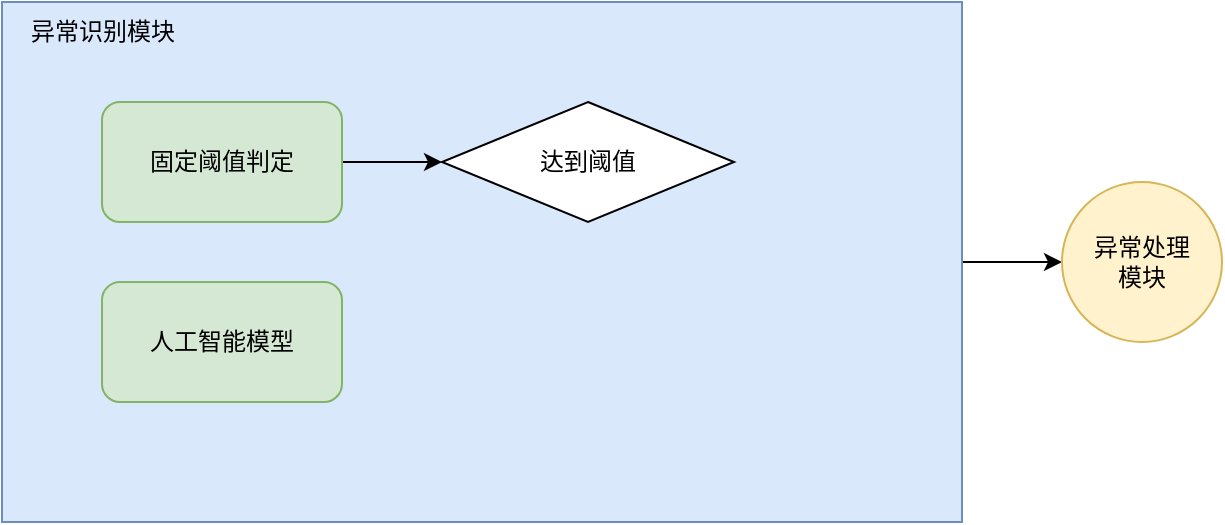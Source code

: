 <mxfile version="21.6.9" type="github">
  <diagram name="第 1 页" id="LRrK8q9nF8ti5cJ7bYyI">
    <mxGraphModel dx="1379" dy="751" grid="1" gridSize="10" guides="1" tooltips="1" connect="1" arrows="1" fold="1" page="1" pageScale="1" pageWidth="827" pageHeight="1169" math="0" shadow="0">
      <root>
        <mxCell id="0" />
        <mxCell id="1" parent="0" />
        <mxCell id="LIGtGQY2OONI2HFJMOh--8" style="edgeStyle=orthogonalEdgeStyle;rounded=0;orthogonalLoop=1;jettySize=auto;html=1;exitX=1;exitY=0.5;exitDx=0;exitDy=0;entryX=0;entryY=0.5;entryDx=0;entryDy=0;" edge="1" parent="1" source="LIGtGQY2OONI2HFJMOh--1" target="LIGtGQY2OONI2HFJMOh--7">
          <mxGeometry relative="1" as="geometry" />
        </mxCell>
        <mxCell id="LIGtGQY2OONI2HFJMOh--1" value="" style="rounded=0;whiteSpace=wrap;html=1;fillColor=#dae8fc;strokeColor=#6c8ebf;" vertex="1" parent="1">
          <mxGeometry x="90" y="290" width="480" height="260" as="geometry" />
        </mxCell>
        <mxCell id="LIGtGQY2OONI2HFJMOh--2" value="异常识别模块" style="text;html=1;align=center;verticalAlign=middle;resizable=0;points=[];autosize=1;strokeColor=none;fillColor=none;" vertex="1" parent="1">
          <mxGeometry x="90" y="290" width="100" height="30" as="geometry" />
        </mxCell>
        <mxCell id="LIGtGQY2OONI2HFJMOh--6" style="edgeStyle=orthogonalEdgeStyle;rounded=0;orthogonalLoop=1;jettySize=auto;html=1;exitX=1;exitY=0.5;exitDx=0;exitDy=0;entryX=0;entryY=0.5;entryDx=0;entryDy=0;" edge="1" parent="1" source="LIGtGQY2OONI2HFJMOh--3" target="LIGtGQY2OONI2HFJMOh--5">
          <mxGeometry relative="1" as="geometry" />
        </mxCell>
        <mxCell id="LIGtGQY2OONI2HFJMOh--3" value="固定阈值判定" style="rounded=1;whiteSpace=wrap;html=1;fillColor=#d5e8d4;strokeColor=#82b366;" vertex="1" parent="1">
          <mxGeometry x="140" y="340" width="120" height="60" as="geometry" />
        </mxCell>
        <mxCell id="LIGtGQY2OONI2HFJMOh--4" value="人工智能模型" style="rounded=1;whiteSpace=wrap;html=1;fillColor=#d5e8d4;strokeColor=#82b366;" vertex="1" parent="1">
          <mxGeometry x="140" y="430" width="120" height="60" as="geometry" />
        </mxCell>
        <mxCell id="LIGtGQY2OONI2HFJMOh--5" value="达到阈值" style="rhombus;whiteSpace=wrap;html=1;" vertex="1" parent="1">
          <mxGeometry x="310" y="340" width="146" height="60" as="geometry" />
        </mxCell>
        <mxCell id="LIGtGQY2OONI2HFJMOh--7" value="异常处理&lt;br&gt;模块" style="ellipse;whiteSpace=wrap;html=1;aspect=fixed;fillColor=#fff2cc;strokeColor=#d6b656;" vertex="1" parent="1">
          <mxGeometry x="620" y="380" width="80" height="80" as="geometry" />
        </mxCell>
      </root>
    </mxGraphModel>
  </diagram>
</mxfile>
